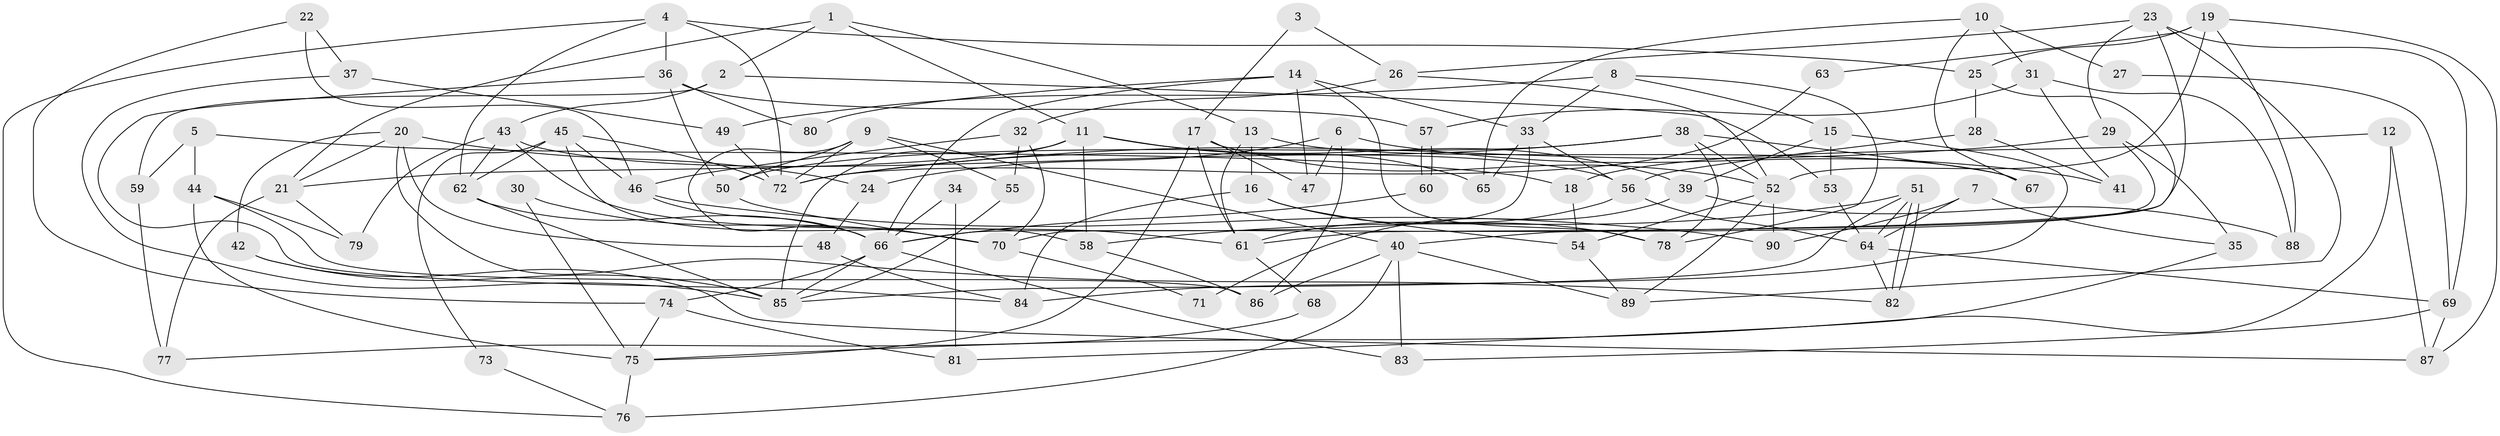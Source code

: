 // coarse degree distribution, {3: 0.2698412698412698, 4: 0.23809523809523808, 10: 0.015873015873015872, 5: 0.14285714285714285, 7: 0.14285714285714285, 8: 0.031746031746031744, 6: 0.06349206349206349, 2: 0.06349206349206349, 12: 0.015873015873015872, 9: 0.015873015873015872}
// Generated by graph-tools (version 1.1) at 2025/52/02/27/25 19:52:04]
// undirected, 90 vertices, 180 edges
graph export_dot {
graph [start="1"]
  node [color=gray90,style=filled];
  1;
  2;
  3;
  4;
  5;
  6;
  7;
  8;
  9;
  10;
  11;
  12;
  13;
  14;
  15;
  16;
  17;
  18;
  19;
  20;
  21;
  22;
  23;
  24;
  25;
  26;
  27;
  28;
  29;
  30;
  31;
  32;
  33;
  34;
  35;
  36;
  37;
  38;
  39;
  40;
  41;
  42;
  43;
  44;
  45;
  46;
  47;
  48;
  49;
  50;
  51;
  52;
  53;
  54;
  55;
  56;
  57;
  58;
  59;
  60;
  61;
  62;
  63;
  64;
  65;
  66;
  67;
  68;
  69;
  70;
  71;
  72;
  73;
  74;
  75;
  76;
  77;
  78;
  79;
  80;
  81;
  82;
  83;
  84;
  85;
  86;
  87;
  88;
  89;
  90;
  1 -- 21;
  1 -- 13;
  1 -- 2;
  1 -- 11;
  2 -- 43;
  2 -- 53;
  2 -- 59;
  3 -- 17;
  3 -- 26;
  4 -- 62;
  4 -- 36;
  4 -- 25;
  4 -- 72;
  4 -- 76;
  5 -- 44;
  5 -- 18;
  5 -- 59;
  6 -- 86;
  6 -- 47;
  6 -- 24;
  6 -- 41;
  7 -- 64;
  7 -- 90;
  7 -- 35;
  8 -- 15;
  8 -- 33;
  8 -- 49;
  8 -- 78;
  9 -- 55;
  9 -- 66;
  9 -- 40;
  9 -- 50;
  9 -- 72;
  10 -- 65;
  10 -- 67;
  10 -- 27;
  10 -- 31;
  11 -- 85;
  11 -- 21;
  11 -- 39;
  11 -- 58;
  11 -- 65;
  12 -- 75;
  12 -- 87;
  12 -- 18;
  13 -- 61;
  13 -- 16;
  13 -- 67;
  14 -- 66;
  14 -- 78;
  14 -- 33;
  14 -- 47;
  14 -- 80;
  15 -- 84;
  15 -- 53;
  15 -- 39;
  16 -- 54;
  16 -- 78;
  16 -- 84;
  17 -- 52;
  17 -- 61;
  17 -- 47;
  17 -- 75;
  18 -- 54;
  19 -- 25;
  19 -- 52;
  19 -- 63;
  19 -- 87;
  19 -- 88;
  20 -- 82;
  20 -- 48;
  20 -- 21;
  20 -- 24;
  20 -- 42;
  21 -- 77;
  21 -- 79;
  22 -- 37;
  22 -- 46;
  22 -- 74;
  23 -- 61;
  23 -- 69;
  23 -- 26;
  23 -- 29;
  23 -- 89;
  24 -- 48;
  25 -- 40;
  25 -- 28;
  26 -- 32;
  26 -- 52;
  27 -- 69;
  28 -- 41;
  28 -- 56;
  29 -- 72;
  29 -- 35;
  29 -- 70;
  30 -- 70;
  30 -- 75;
  31 -- 88;
  31 -- 41;
  31 -- 57;
  32 -- 70;
  32 -- 46;
  32 -- 55;
  33 -- 66;
  33 -- 56;
  33 -- 65;
  34 -- 81;
  34 -- 66;
  35 -- 81;
  36 -- 50;
  36 -- 57;
  36 -- 80;
  36 -- 84;
  37 -- 49;
  37 -- 85;
  38 -- 72;
  38 -- 52;
  38 -- 50;
  38 -- 67;
  38 -- 78;
  39 -- 71;
  39 -- 88;
  40 -- 86;
  40 -- 76;
  40 -- 83;
  40 -- 89;
  42 -- 87;
  42 -- 85;
  43 -- 62;
  43 -- 56;
  43 -- 61;
  43 -- 79;
  44 -- 79;
  44 -- 75;
  44 -- 86;
  45 -- 62;
  45 -- 72;
  45 -- 46;
  45 -- 58;
  45 -- 73;
  46 -- 66;
  46 -- 90;
  48 -- 84;
  49 -- 72;
  50 -- 70;
  51 -- 58;
  51 -- 82;
  51 -- 82;
  51 -- 64;
  51 -- 85;
  52 -- 89;
  52 -- 54;
  52 -- 90;
  53 -- 64;
  54 -- 89;
  55 -- 85;
  56 -- 61;
  56 -- 64;
  57 -- 60;
  57 -- 60;
  58 -- 86;
  59 -- 77;
  60 -- 66;
  61 -- 68;
  62 -- 85;
  62 -- 66;
  63 -- 72;
  64 -- 69;
  64 -- 82;
  66 -- 74;
  66 -- 85;
  66 -- 83;
  68 -- 77;
  69 -- 83;
  69 -- 87;
  70 -- 71;
  73 -- 76;
  74 -- 75;
  74 -- 81;
  75 -- 76;
}
